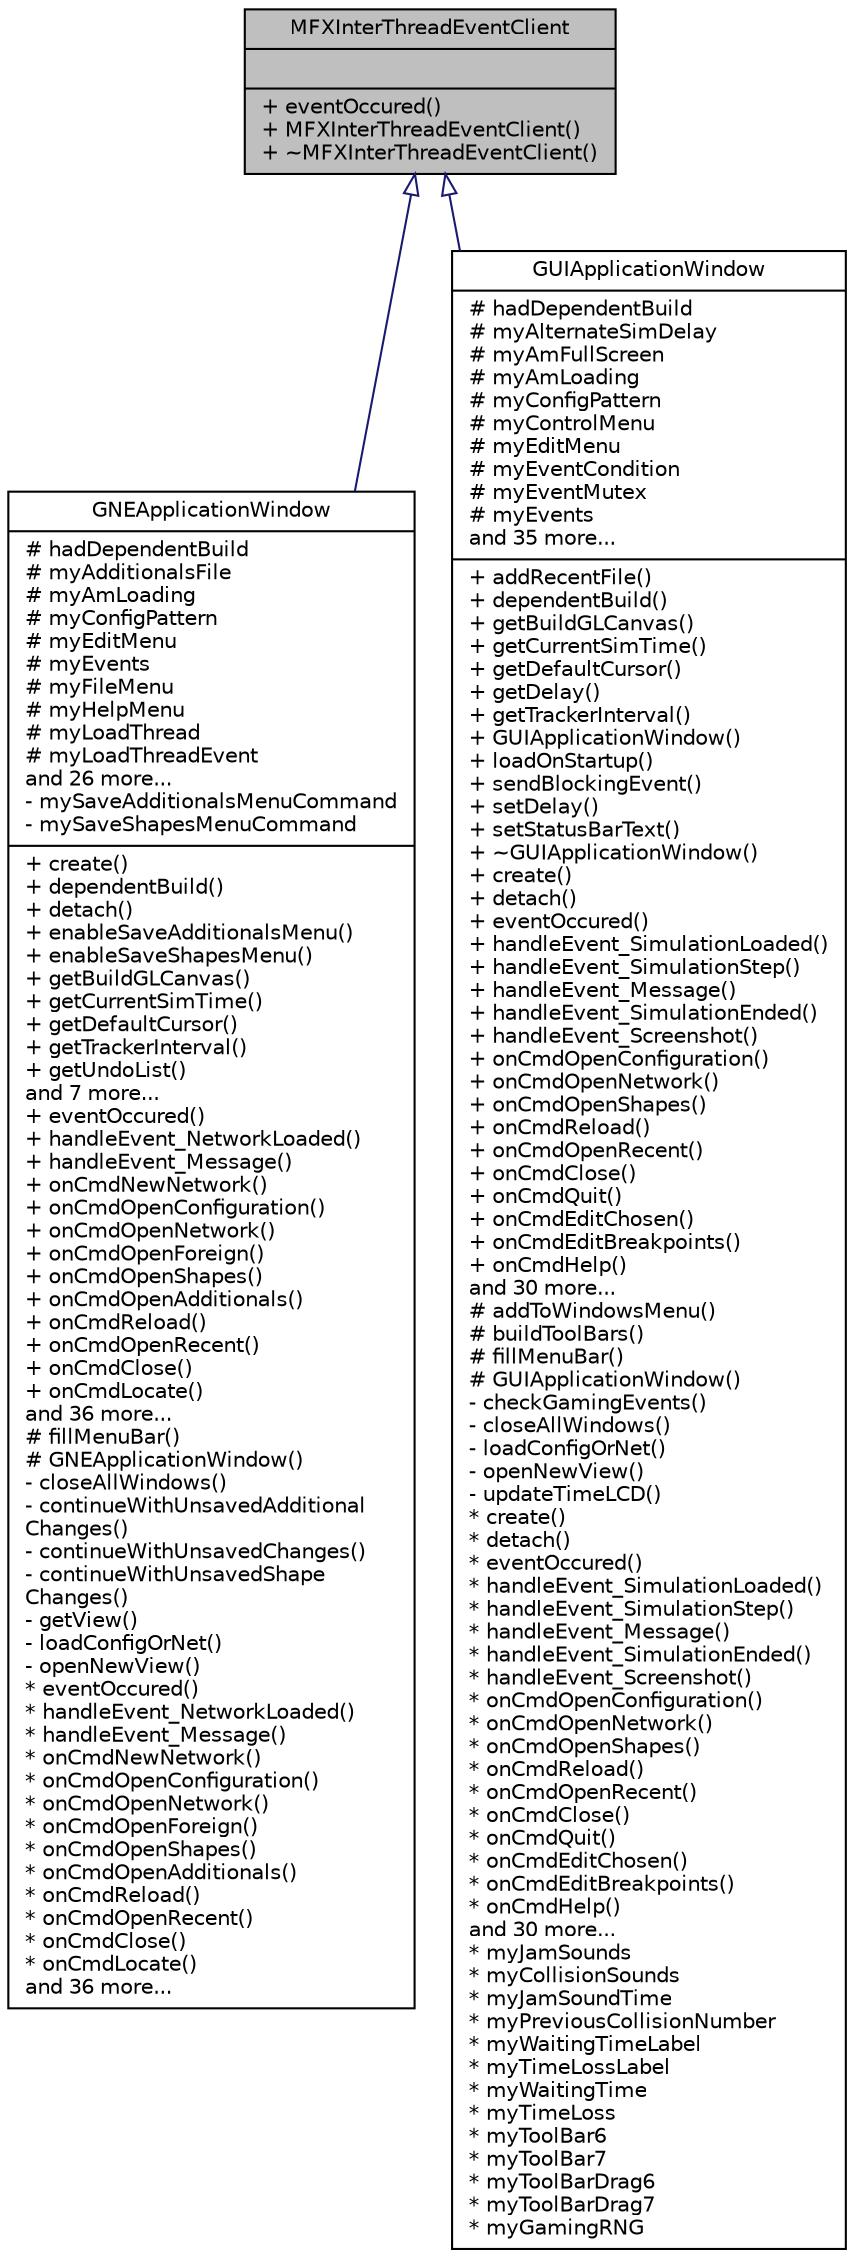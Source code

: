 digraph "MFXInterThreadEventClient"
{
  edge [fontname="Helvetica",fontsize="10",labelfontname="Helvetica",labelfontsize="10"];
  node [fontname="Helvetica",fontsize="10",shape=record];
  Node0 [label="{MFXInterThreadEventClient\n||+ eventOccured()\l+ MFXInterThreadEventClient()\l+ ~MFXInterThreadEventClient()\l}",height=0.2,width=0.4,color="black", fillcolor="grey75", style="filled", fontcolor="black"];
  Node0 -> Node1 [dir="back",color="midnightblue",fontsize="10",style="solid",arrowtail="onormal",fontname="Helvetica"];
  Node1 [label="{GNEApplicationWindow\n|# hadDependentBuild\l# myAdditionalsFile\l# myAmLoading\l# myConfigPattern\l# myEditMenu\l# myEvents\l# myFileMenu\l# myHelpMenu\l# myLoadThread\l# myLoadThreadEvent\land 26 more...\l- mySaveAdditionalsMenuCommand\l- mySaveShapesMenuCommand\l|+ create()\l+ dependentBuild()\l+ detach()\l+ enableSaveAdditionalsMenu()\l+ enableSaveShapesMenu()\l+ getBuildGLCanvas()\l+ getCurrentSimTime()\l+ getDefaultCursor()\l+ getTrackerInterval()\l+ getUndoList()\land 7 more...\l+ eventOccured()\l+ handleEvent_NetworkLoaded()\l+ handleEvent_Message()\l+ onCmdNewNetwork()\l+ onCmdOpenConfiguration()\l+ onCmdOpenNetwork()\l+ onCmdOpenForeign()\l+ onCmdOpenShapes()\l+ onCmdOpenAdditionals()\l+ onCmdReload()\l+ onCmdOpenRecent()\l+ onCmdClose()\l+ onCmdLocate()\land 36 more...\l# fillMenuBar()\l# GNEApplicationWindow()\l- closeAllWindows()\l- continueWithUnsavedAdditional\lChanges()\l- continueWithUnsavedChanges()\l- continueWithUnsavedShape\lChanges()\l- getView()\l- loadConfigOrNet()\l- openNewView()\l* eventOccured()\l* handleEvent_NetworkLoaded()\l* handleEvent_Message()\l* onCmdNewNetwork()\l* onCmdOpenConfiguration()\l* onCmdOpenNetwork()\l* onCmdOpenForeign()\l* onCmdOpenShapes()\l* onCmdOpenAdditionals()\l* onCmdReload()\l* onCmdOpenRecent()\l* onCmdClose()\l* onCmdLocate()\land 36 more...\l}",height=0.2,width=0.4,color="black", fillcolor="white", style="filled",URL="$d8/d7d/class_g_n_e_application_window.html",tooltip="The main window of the Netedit. "];
  Node0 -> Node2 [dir="back",color="midnightblue",fontsize="10",style="solid",arrowtail="onormal",fontname="Helvetica"];
  Node2 [label="{GUIApplicationWindow\n|# hadDependentBuild\l# myAlternateSimDelay\l# myAmFullScreen\l# myAmLoading\l# myConfigPattern\l# myControlMenu\l# myEditMenu\l# myEventCondition\l# myEventMutex\l# myEvents\land 35 more...\l|+ addRecentFile()\l+ dependentBuild()\l+ getBuildGLCanvas()\l+ getCurrentSimTime()\l+ getDefaultCursor()\l+ getDelay()\l+ getTrackerInterval()\l+ GUIApplicationWindow()\l+ loadOnStartup()\l+ sendBlockingEvent()\l+ setDelay()\l+ setStatusBarText()\l+ ~GUIApplicationWindow()\l+ create()\l+ detach()\l+ eventOccured()\l+ handleEvent_SimulationLoaded()\l+ handleEvent_SimulationStep()\l+ handleEvent_Message()\l+ handleEvent_SimulationEnded()\l+ handleEvent_Screenshot()\l+ onCmdOpenConfiguration()\l+ onCmdOpenNetwork()\l+ onCmdOpenShapes()\l+ onCmdReload()\l+ onCmdOpenRecent()\l+ onCmdClose()\l+ onCmdQuit()\l+ onCmdEditChosen()\l+ onCmdEditBreakpoints()\l+ onCmdHelp()\land 30 more...\l# addToWindowsMenu()\l# buildToolBars()\l# fillMenuBar()\l# GUIApplicationWindow()\l- checkGamingEvents()\l- closeAllWindows()\l- loadConfigOrNet()\l- openNewView()\l- updateTimeLCD()\l* create()\l* detach()\l* eventOccured()\l* handleEvent_SimulationLoaded()\l* handleEvent_SimulationStep()\l* handleEvent_Message()\l* handleEvent_SimulationEnded()\l* handleEvent_Screenshot()\l* onCmdOpenConfiguration()\l* onCmdOpenNetwork()\l* onCmdOpenShapes()\l* onCmdReload()\l* onCmdOpenRecent()\l* onCmdClose()\l* onCmdQuit()\l* onCmdEditChosen()\l* onCmdEditBreakpoints()\l* onCmdHelp()\land 30 more...\l* myJamSounds\l* myCollisionSounds\l* myJamSoundTime\l* myPreviousCollisionNumber\l* myWaitingTimeLabel\l* myTimeLossLabel\l* myWaitingTime\l* myTimeLoss\l* myToolBar6\l* myToolBar7\l* myToolBarDrag6\l* myToolBarDrag7\l* myGamingRNG\l}",height=0.2,width=0.4,color="black", fillcolor="white", style="filled",URL="$d1/d0c/class_g_u_i_application_window.html",tooltip="The main window of the SUMO-gui. "];
}
